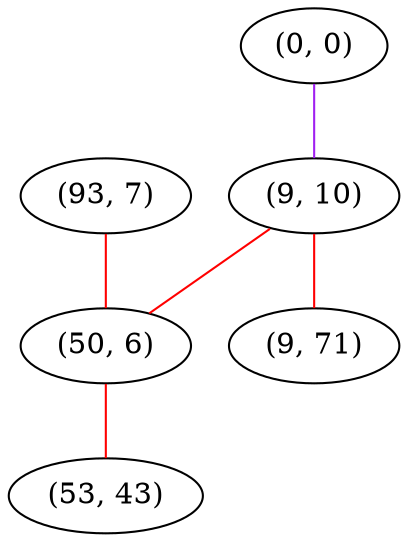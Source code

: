 graph "" {
"(0, 0)";
"(93, 7)";
"(9, 10)";
"(50, 6)";
"(53, 43)";
"(9, 71)";
"(0, 0)" -- "(9, 10)"  [color=purple, key=0, weight=4];
"(93, 7)" -- "(50, 6)"  [color=red, key=0, weight=1];
"(9, 10)" -- "(50, 6)"  [color=red, key=0, weight=1];
"(9, 10)" -- "(9, 71)"  [color=red, key=0, weight=1];
"(50, 6)" -- "(53, 43)"  [color=red, key=0, weight=1];
}
